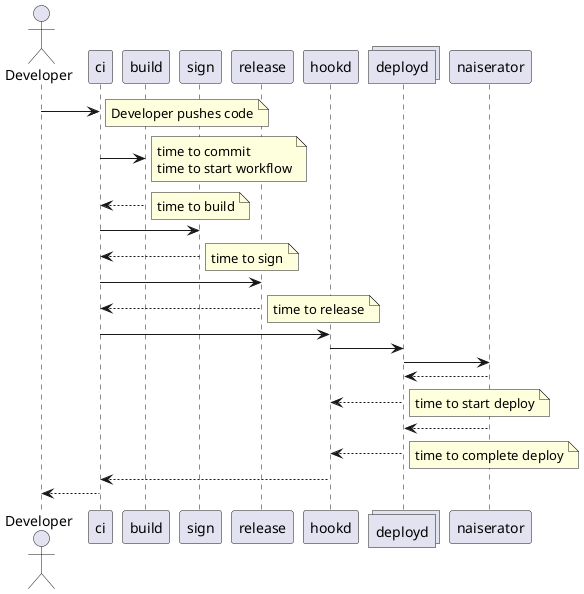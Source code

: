 
Which metrics can we collect from the pipeline?


@startuml component

actor developer as "Developer"
participant ci
participant build
participant sign
participant release
participant hookd
collections deployd
participant naiserator

developer -> ci
note right: Developer pushes code
ci -> build
note right: time to commit\n\
time to start workflow
build --> ci
note right: time to build

ci -> sign
sign --> ci
note right: time to sign

ci -> release
release --> ci
note right: time to release

ci -> hookd
hookd -> deployd
deployd -> naiserator

naiserator --> deployd
deployd --> hookd
note right: time to start deploy

naiserator --> deployd
deployd --> hookd
note right: time to complete deploy

hookd --> ci
ci --> developer

@enduml
